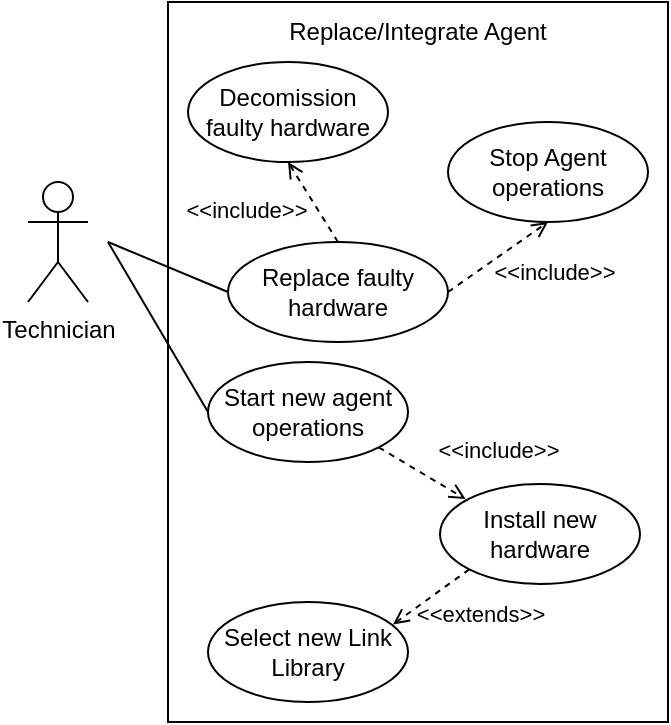 <mxfile version="24.7.5">
  <diagram name="Page-1" id="R-j081ZuEP9yXRBQE0EB">
    <mxGraphModel dx="377" dy="565" grid="1" gridSize="10" guides="1" tooltips="1" connect="1" arrows="1" fold="1" page="1" pageScale="1" pageWidth="827" pageHeight="1169" math="0" shadow="0">
      <root>
        <mxCell id="0" />
        <mxCell id="1" parent="0" />
        <mxCell id="9hrH6tB9lyH-73kWBs_H-1" value="Technician" style="shape=umlActor;verticalLabelPosition=bottom;verticalAlign=top;html=1;outlineConnect=0;" parent="1" vertex="1">
          <mxGeometry x="70" y="120" width="30" height="60" as="geometry" />
        </mxCell>
        <mxCell id="9hrH6tB9lyH-73kWBs_H-3" value="" style="rounded=0;whiteSpace=wrap;html=1;" parent="1" vertex="1">
          <mxGeometry x="140" y="30" width="250" height="360" as="geometry" />
        </mxCell>
        <mxCell id="9hrH6tB9lyH-73kWBs_H-4" value="Replace/Integrate Agent" style="text;html=1;align=center;verticalAlign=middle;whiteSpace=wrap;rounded=0;" parent="1" vertex="1">
          <mxGeometry x="140" y="30" width="250" height="30" as="geometry" />
        </mxCell>
        <mxCell id="9hrH6tB9lyH-73kWBs_H-5" value="Stop Agent operations" style="ellipse;whiteSpace=wrap;html=1;" parent="1" vertex="1">
          <mxGeometry x="280" y="90" width="100" height="50" as="geometry" />
        </mxCell>
        <mxCell id="9hrH6tB9lyH-73kWBs_H-7" value="Decomission faulty hardware" style="ellipse;whiteSpace=wrap;html=1;" parent="1" vertex="1">
          <mxGeometry x="150" y="60" width="100" height="50" as="geometry" />
        </mxCell>
        <mxCell id="9hrH6tB9lyH-73kWBs_H-8" value="" style="endArrow=open;html=1;rounded=0;dashed=1;endFill=0;entryX=0.5;entryY=1;entryDx=0;entryDy=0;exitX=0.5;exitY=0;exitDx=0;exitDy=0;" parent="1" source="wafm5J1n9YdHq9LN4hVZ-4" target="9hrH6tB9lyH-73kWBs_H-7" edge="1">
          <mxGeometry width="50" height="50" relative="1" as="geometry">
            <mxPoint x="50" y="340" as="sourcePoint" />
            <mxPoint x="100" y="290" as="targetPoint" />
          </mxGeometry>
        </mxCell>
        <mxCell id="9hrH6tB9lyH-73kWBs_H-9" value="&amp;lt;&amp;lt;include&amp;gt;&amp;gt;" style="edgeLabel;html=1;align=center;verticalAlign=middle;resizable=0;points=[];labelBackgroundColor=none;" parent="9hrH6tB9lyH-73kWBs_H-8" vertex="1" connectable="0">
          <mxGeometry x="-0.129" relative="1" as="geometry">
            <mxPoint x="-35" y="1" as="offset" />
          </mxGeometry>
        </mxCell>
        <mxCell id="9hrH6tB9lyH-73kWBs_H-10" value="Install new hardware" style="ellipse;whiteSpace=wrap;html=1;" parent="1" vertex="1">
          <mxGeometry x="276" y="271" width="100" height="50" as="geometry" />
        </mxCell>
        <mxCell id="9hrH6tB9lyH-73kWBs_H-11" value="" style="endArrow=none;html=1;rounded=0;entryX=0;entryY=0.5;entryDx=0;entryDy=0;" parent="1" target="wafm5J1n9YdHq9LN4hVZ-4" edge="1">
          <mxGeometry width="50" height="50" relative="1" as="geometry">
            <mxPoint x="110" y="150" as="sourcePoint" />
            <mxPoint x="150" y="110" as="targetPoint" />
          </mxGeometry>
        </mxCell>
        <mxCell id="9hrH6tB9lyH-73kWBs_H-12" value="" style="endArrow=none;html=1;rounded=0;entryX=0;entryY=0.5;entryDx=0;entryDy=0;" parent="1" target="wafm5J1n9YdHq9LN4hVZ-1" edge="1">
          <mxGeometry width="50" height="50" relative="1" as="geometry">
            <mxPoint x="110" y="150" as="sourcePoint" />
            <mxPoint x="170" y="130" as="targetPoint" />
          </mxGeometry>
        </mxCell>
        <mxCell id="9hrH6tB9lyH-73kWBs_H-13" value="Select new Link Library" style="ellipse;whiteSpace=wrap;html=1;" parent="1" vertex="1">
          <mxGeometry x="160" y="330" width="100" height="50" as="geometry" />
        </mxCell>
        <mxCell id="9hrH6tB9lyH-73kWBs_H-16" value="" style="endArrow=open;html=1;rounded=0;dashed=1;endFill=0;entryX=0.925;entryY=0.224;entryDx=0;entryDy=0;exitX=0;exitY=1;exitDx=0;exitDy=0;entryPerimeter=0;" parent="1" source="9hrH6tB9lyH-73kWBs_H-10" target="9hrH6tB9lyH-73kWBs_H-13" edge="1">
          <mxGeometry width="50" height="50" relative="1" as="geometry">
            <mxPoint x="270" y="458" as="sourcePoint" />
            <mxPoint x="251" y="420" as="targetPoint" />
          </mxGeometry>
        </mxCell>
        <mxCell id="9hrH6tB9lyH-73kWBs_H-17" value="&amp;lt;&amp;lt;extends&amp;gt;&amp;gt;" style="edgeLabel;html=1;align=center;verticalAlign=middle;resizable=0;points=[];labelBackgroundColor=none;" parent="9hrH6tB9lyH-73kWBs_H-16" vertex="1" connectable="0">
          <mxGeometry x="-0.129" relative="1" as="geometry">
            <mxPoint x="22" y="10" as="offset" />
          </mxGeometry>
        </mxCell>
        <mxCell id="wafm5J1n9YdHq9LN4hVZ-1" value="Start new agent operations" style="ellipse;whiteSpace=wrap;html=1;" vertex="1" parent="1">
          <mxGeometry x="160" y="210" width="100" height="50" as="geometry" />
        </mxCell>
        <mxCell id="wafm5J1n9YdHq9LN4hVZ-2" value="" style="endArrow=open;html=1;rounded=0;dashed=1;endFill=0;entryX=0.128;entryY=0.151;entryDx=0;entryDy=0;exitX=1;exitY=1;exitDx=0;exitDy=0;entryPerimeter=0;" edge="1" parent="1" source="wafm5J1n9YdHq9LN4hVZ-1" target="9hrH6tB9lyH-73kWBs_H-10">
          <mxGeometry width="50" height="50" relative="1" as="geometry">
            <mxPoint x="290" y="198" as="sourcePoint" />
            <mxPoint x="270" y="180" as="targetPoint" />
          </mxGeometry>
        </mxCell>
        <mxCell id="wafm5J1n9YdHq9LN4hVZ-3" value="&amp;lt;&amp;lt;include&amp;gt;&amp;gt;" style="edgeLabel;html=1;align=center;verticalAlign=middle;resizable=0;points=[];labelBackgroundColor=none;" vertex="1" connectable="0" parent="wafm5J1n9YdHq9LN4hVZ-2">
          <mxGeometry x="-0.129" relative="1" as="geometry">
            <mxPoint x="40" y="-10" as="offset" />
          </mxGeometry>
        </mxCell>
        <mxCell id="wafm5J1n9YdHq9LN4hVZ-4" value="Replace faulty hardware" style="ellipse;whiteSpace=wrap;html=1;" vertex="1" parent="1">
          <mxGeometry x="170" y="150" width="110" height="50" as="geometry" />
        </mxCell>
        <mxCell id="wafm5J1n9YdHq9LN4hVZ-6" value="" style="endArrow=open;html=1;rounded=0;dashed=1;endFill=0;entryX=0.5;entryY=1;entryDx=0;entryDy=0;exitX=1;exitY=0.5;exitDx=0;exitDy=0;" edge="1" parent="1" source="wafm5J1n9YdHq9LN4hVZ-4" target="9hrH6tB9lyH-73kWBs_H-5">
          <mxGeometry width="50" height="50" relative="1" as="geometry">
            <mxPoint x="235" y="160" as="sourcePoint" />
            <mxPoint x="210" y="120" as="targetPoint" />
          </mxGeometry>
        </mxCell>
        <mxCell id="wafm5J1n9YdHq9LN4hVZ-7" value="&amp;lt;&amp;lt;include&amp;gt;&amp;gt;" style="edgeLabel;html=1;align=center;verticalAlign=middle;resizable=0;points=[];labelBackgroundColor=none;" vertex="1" connectable="0" parent="wafm5J1n9YdHq9LN4hVZ-6">
          <mxGeometry x="-0.129" relative="1" as="geometry">
            <mxPoint x="31" y="5" as="offset" />
          </mxGeometry>
        </mxCell>
      </root>
    </mxGraphModel>
  </diagram>
</mxfile>
